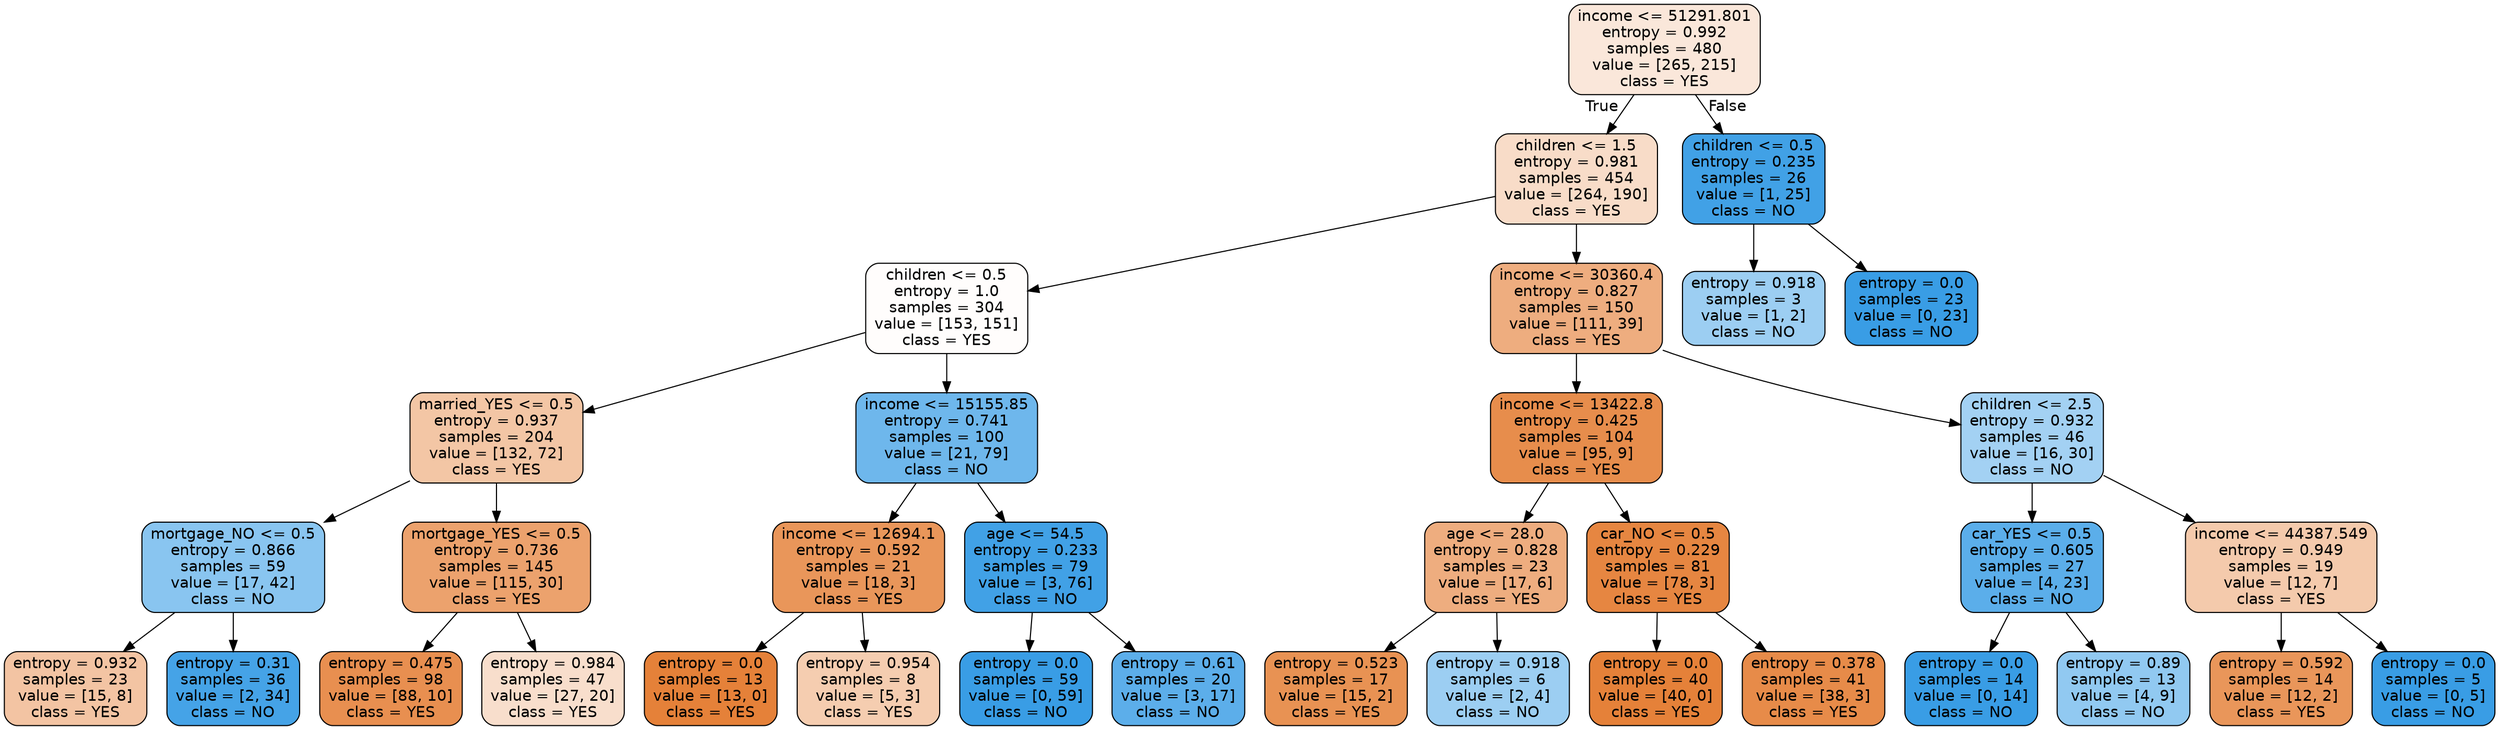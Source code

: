 digraph Tree {
node [shape=box, style="filled, rounded", color="black", fontname=helvetica] ;
edge [fontname=helvetica] ;
0 [label="income <= 51291.801\nentropy = 0.992\nsamples = 480\nvalue = [265, 215]\nclass = YES", fillcolor="#fae7da"] ;
1 [label="children <= 1.5\nentropy = 0.981\nsamples = 454\nvalue = [264, 190]\nclass = YES", fillcolor="#f8dcc8"] ;
0 -> 1 [labeldistance=2.5, labelangle=45, headlabel="True"] ;
2 [label="children <= 0.5\nentropy = 1.0\nsamples = 304\nvalue = [153, 151]\nclass = YES", fillcolor="#fffdfc"] ;
1 -> 2 ;
3 [label="married_YES <= 0.5\nentropy = 0.937\nsamples = 204\nvalue = [132, 72]\nclass = YES", fillcolor="#f3c6a5"] ;
2 -> 3 ;
4 [label="mortgage_NO <= 0.5\nentropy = 0.866\nsamples = 59\nvalue = [17, 42]\nclass = NO", fillcolor="#89c5f0"] ;
3 -> 4 ;
5 [label="entropy = 0.932\nsamples = 23\nvalue = [15, 8]\nclass = YES", fillcolor="#f3c4a3"] ;
4 -> 5 ;
6 [label="entropy = 0.31\nsamples = 36\nvalue = [2, 34]\nclass = NO", fillcolor="#45a3e7"] ;
4 -> 6 ;
7 [label="mortgage_YES <= 0.5\nentropy = 0.736\nsamples = 145\nvalue = [115, 30]\nclass = YES", fillcolor="#eca26d"] ;
3 -> 7 ;
8 [label="entropy = 0.475\nsamples = 98\nvalue = [88, 10]\nclass = YES", fillcolor="#e88f50"] ;
7 -> 8 ;
9 [label="entropy = 0.984\nsamples = 47\nvalue = [27, 20]\nclass = YES", fillcolor="#f8decc"] ;
7 -> 9 ;
10 [label="income <= 15155.85\nentropy = 0.741\nsamples = 100\nvalue = [21, 79]\nclass = NO", fillcolor="#6eb7ec"] ;
2 -> 10 ;
11 [label="income <= 12694.1\nentropy = 0.592\nsamples = 21\nvalue = [18, 3]\nclass = YES", fillcolor="#e9965a"] ;
10 -> 11 ;
12 [label="entropy = 0.0\nsamples = 13\nvalue = [13, 0]\nclass = YES", fillcolor="#e58139"] ;
11 -> 12 ;
13 [label="entropy = 0.954\nsamples = 8\nvalue = [5, 3]\nclass = YES", fillcolor="#f5cdb0"] ;
11 -> 13 ;
14 [label="age <= 54.5\nentropy = 0.233\nsamples = 79\nvalue = [3, 76]\nclass = NO", fillcolor="#41a1e6"] ;
10 -> 14 ;
15 [label="entropy = 0.0\nsamples = 59\nvalue = [0, 59]\nclass = NO", fillcolor="#399de5"] ;
14 -> 15 ;
16 [label="entropy = 0.61\nsamples = 20\nvalue = [3, 17]\nclass = NO", fillcolor="#5caeea"] ;
14 -> 16 ;
17 [label="income <= 30360.4\nentropy = 0.827\nsamples = 150\nvalue = [111, 39]\nclass = YES", fillcolor="#eead7f"] ;
1 -> 17 ;
18 [label="income <= 13422.8\nentropy = 0.425\nsamples = 104\nvalue = [95, 9]\nclass = YES", fillcolor="#e78d4c"] ;
17 -> 18 ;
19 [label="age <= 28.0\nentropy = 0.828\nsamples = 23\nvalue = [17, 6]\nclass = YES", fillcolor="#eead7f"] ;
18 -> 19 ;
20 [label="entropy = 0.523\nsamples = 17\nvalue = [15, 2]\nclass = YES", fillcolor="#e89253"] ;
19 -> 20 ;
21 [label="entropy = 0.918\nsamples = 6\nvalue = [2, 4]\nclass = NO", fillcolor="#9ccef2"] ;
19 -> 21 ;
22 [label="car_NO <= 0.5\nentropy = 0.229\nsamples = 81\nvalue = [78, 3]\nclass = YES", fillcolor="#e68641"] ;
18 -> 22 ;
23 [label="entropy = 0.0\nsamples = 40\nvalue = [40, 0]\nclass = YES", fillcolor="#e58139"] ;
22 -> 23 ;
24 [label="entropy = 0.378\nsamples = 41\nvalue = [38, 3]\nclass = YES", fillcolor="#e78b49"] ;
22 -> 24 ;
25 [label="children <= 2.5\nentropy = 0.932\nsamples = 46\nvalue = [16, 30]\nclass = NO", fillcolor="#a3d1f3"] ;
17 -> 25 ;
26 [label="car_YES <= 0.5\nentropy = 0.605\nsamples = 27\nvalue = [4, 23]\nclass = NO", fillcolor="#5baeea"] ;
25 -> 26 ;
27 [label="entropy = 0.0\nsamples = 14\nvalue = [0, 14]\nclass = NO", fillcolor="#399de5"] ;
26 -> 27 ;
28 [label="entropy = 0.89\nsamples = 13\nvalue = [4, 9]\nclass = NO", fillcolor="#91c9f1"] ;
26 -> 28 ;
29 [label="income <= 44387.549\nentropy = 0.949\nsamples = 19\nvalue = [12, 7]\nclass = YES", fillcolor="#f4caac"] ;
25 -> 29 ;
30 [label="entropy = 0.592\nsamples = 14\nvalue = [12, 2]\nclass = YES", fillcolor="#e9965a"] ;
29 -> 30 ;
31 [label="entropy = 0.0\nsamples = 5\nvalue = [0, 5]\nclass = NO", fillcolor="#399de5"] ;
29 -> 31 ;
32 [label="children <= 0.5\nentropy = 0.235\nsamples = 26\nvalue = [1, 25]\nclass = NO", fillcolor="#41a1e6"] ;
0 -> 32 [labeldistance=2.5, labelangle=-45, headlabel="False"] ;
33 [label="entropy = 0.918\nsamples = 3\nvalue = [1, 2]\nclass = NO", fillcolor="#9ccef2"] ;
32 -> 33 ;
34 [label="entropy = 0.0\nsamples = 23\nvalue = [0, 23]\nclass = NO", fillcolor="#399de5"] ;
32 -> 34 ;
}